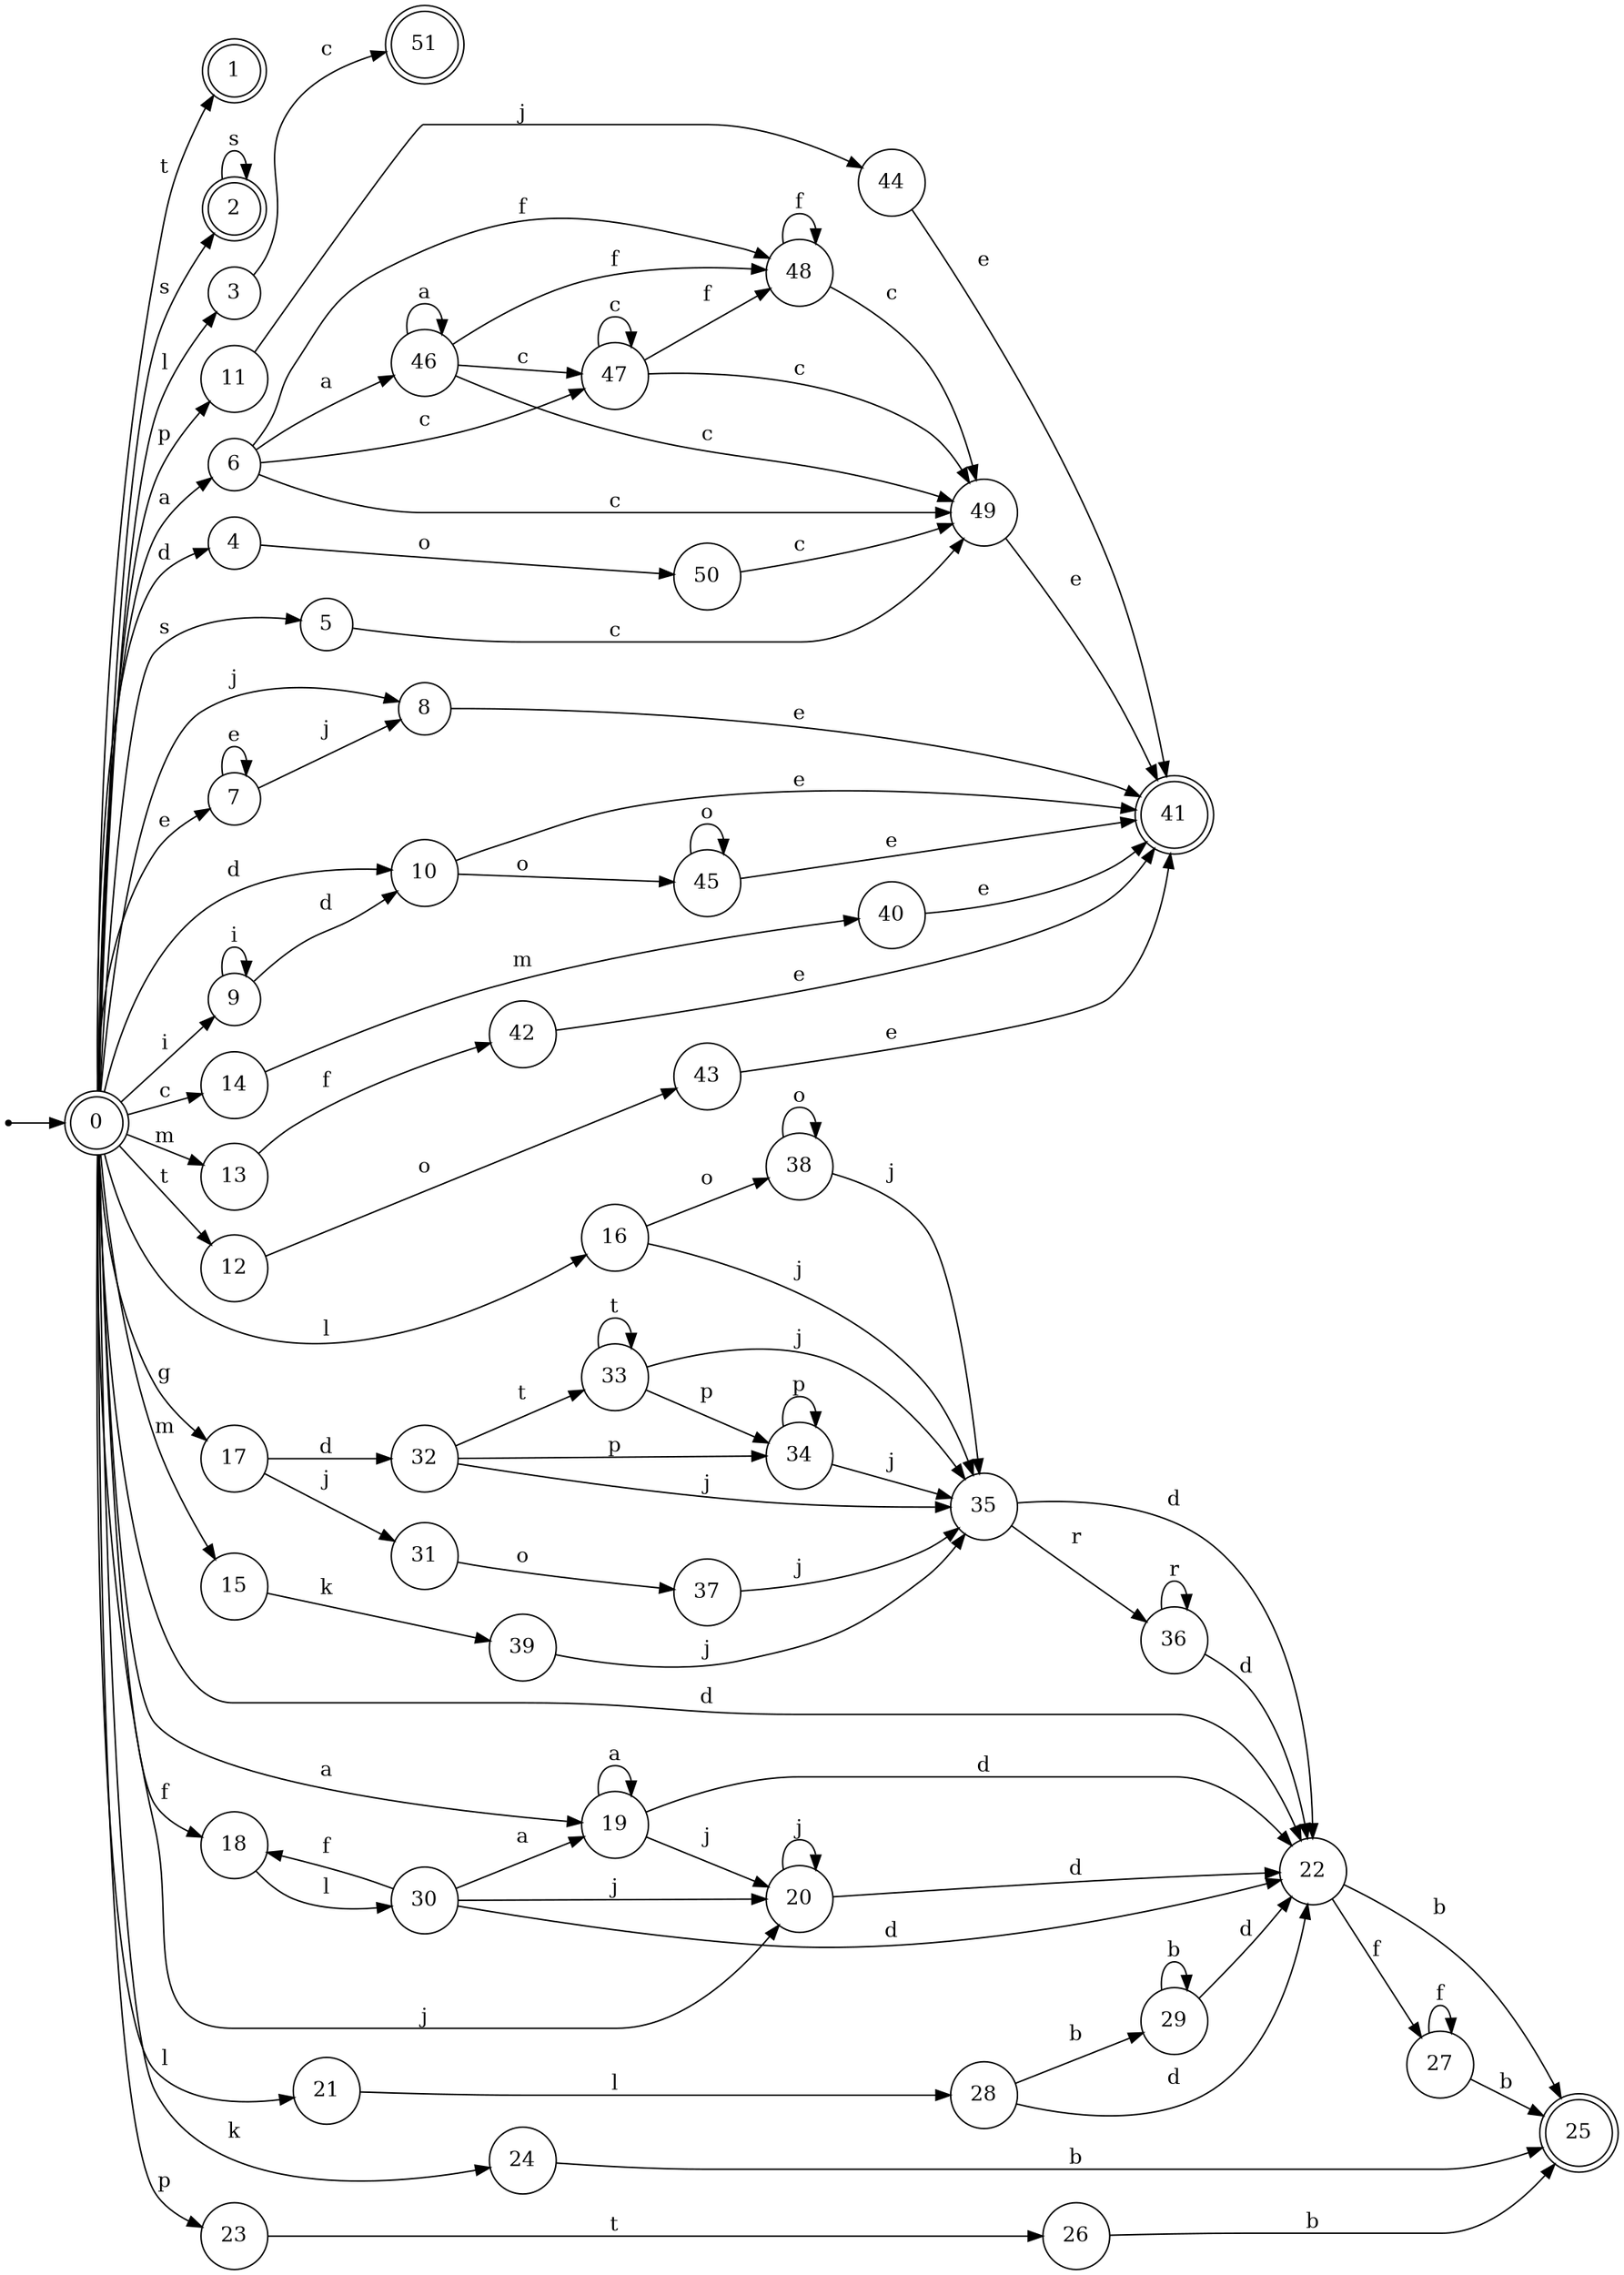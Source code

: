 digraph finite_state_machine {
rankdir=LR;
size="20,20";
node [shape = point]; "dummy0"
node [shape = doublecircle]; "0";"dummy0" -> "0";
node [shape = doublecircle]; "1";node [shape = doublecircle]; "2";node [shape = circle]; "3";
node [shape = circle]; "4";
node [shape = circle]; "5";
node [shape = circle]; "6";
node [shape = circle]; "7";
node [shape = circle]; "8";
node [shape = circle]; "9";
node [shape = circle]; "10";
node [shape = circle]; "11";
node [shape = circle]; "12";
node [shape = circle]; "13";
node [shape = circle]; "14";
node [shape = circle]; "15";
node [shape = circle]; "16";
node [shape = circle]; "17";
node [shape = circle]; "18";
node [shape = circle]; "19";
node [shape = circle]; "20";
node [shape = circle]; "21";
node [shape = circle]; "22";
node [shape = circle]; "23";
node [shape = circle]; "24";
node [shape = doublecircle]; "25";node [shape = circle]; "26";
node [shape = circle]; "27";
node [shape = circle]; "28";
node [shape = circle]; "29";
node [shape = circle]; "30";
node [shape = circle]; "31";
node [shape = circle]; "32";
node [shape = circle]; "33";
node [shape = circle]; "34";
node [shape = circle]; "35";
node [shape = circle]; "36";
node [shape = circle]; "37";
node [shape = circle]; "38";
node [shape = circle]; "39";
node [shape = circle]; "40";
node [shape = doublecircle]; "41";node [shape = circle]; "42";
node [shape = circle]; "43";
node [shape = circle]; "44";
node [shape = circle]; "45";
node [shape = circle]; "46";
node [shape = circle]; "47";
node [shape = circle]; "48";
node [shape = circle]; "49";
node [shape = circle]; "50";
node [shape = doublecircle]; "51";"0" -> "1" [label = "t"];
 "0" -> "12" [label = "t"];
 "0" -> "2" [label = "s"];
 "0" -> "5" [label = "s"];
 "0" -> "16" [label = "l"];
 "0" -> "3" [label = "l"];
 "0" -> "21" [label = "l"];
 "0" -> "10" [label = "d"];
 "0" -> "4" [label = "d"];
 "0" -> "22" [label = "d"];
 "0" -> "19" [label = "a"];
 "0" -> "6" [label = "a"];
 "0" -> "7" [label = "e"];
 "0" -> "8" [label = "j"];
 "0" -> "20" [label = "j"];
 "0" -> "9" [label = "i"];
 "0" -> "11" [label = "p"];
 "0" -> "23" [label = "p"];
 "0" -> "13" [label = "m"];
 "0" -> "15" [label = "m"];
 "0" -> "14" [label = "c"];
 "0" -> "17" [label = "g"];
 "0" -> "18" [label = "f"];
 "0" -> "24" [label = "k"];
 "24" -> "25" [label = "b"];
 "23" -> "26" [label = "t"];
 "26" -> "25" [label = "b"];
 "22" -> "27" [label = "f"];
 "22" -> "25" [label = "b"];
 "27" -> "27" [label = "f"];
 "27" -> "25" [label = "b"];
 "21" -> "28" [label = "l"];
 "28" -> "29" [label = "b"];
 "28" -> "22" [label = "d"];
 "29" -> "29" [label = "b"];
 "29" -> "22" [label = "d"];
 "20" -> "20" [label = "j"];
 "20" -> "22" [label = "d"];
 "19" -> "19" [label = "a"];
 "19" -> "20" [label = "j"];
 "19" -> "22" [label = "d"];
 "18" -> "30" [label = "l"];
 "30" -> "18" [label = "f"];
 "30" -> "19" [label = "a"];
 "30" -> "20" [label = "j"];
 "30" -> "22" [label = "d"];
 "17" -> "31" [label = "j"];
 "17" -> "32" [label = "d"];
 "32" -> "33" [label = "t"];
 "32" -> "34" [label = "p"];
 "32" -> "35" [label = "j"];
 "35" -> "36" [label = "r"];
 "35" -> "22" [label = "d"];
 "36" -> "36" [label = "r"];
 "36" -> "22" [label = "d"];
 "34" -> "34" [label = "p"];
 "34" -> "35" [label = "j"];
 "33" -> "33" [label = "t"];
 "33" -> "34" [label = "p"];
 "33" -> "35" [label = "j"];
 "31" -> "37" [label = "o"];
 "37" -> "35" [label = "j"];
 "16" -> "38" [label = "o"];
 "16" -> "35" [label = "j"];
 "38" -> "38" [label = "o"];
 "38" -> "35" [label = "j"];
 "15" -> "39" [label = "k"];
 "39" -> "35" [label = "j"];
 "14" -> "40" [label = "m"];
 "40" -> "41" [label = "e"];
 "13" -> "42" [label = "f"];
 "42" -> "41" [label = "e"];
 "12" -> "43" [label = "o"];
 "43" -> "41" [label = "e"];
 "11" -> "44" [label = "j"];
 "44" -> "41" [label = "e"];
 "10" -> "45" [label = "o"];
 "10" -> "41" [label = "e"];
 "45" -> "45" [label = "o"];
 "45" -> "41" [label = "e"];
 "9" -> "9" [label = "i"];
 "9" -> "10" [label = "d"];
 "8" -> "41" [label = "e"];
 "7" -> "7" [label = "e"];
 "7" -> "8" [label = "j"];
 "6" -> "46" [label = "a"];
 "6" -> "49" [label = "c"];
 "6" -> "47" [label = "c"];
 "6" -> "48" [label = "f"];
 "49" -> "41" [label = "e"];
 "48" -> "48" [label = "f"];
 "48" -> "49" [label = "c"];
 "47" -> "49" [label = "c"];
 "47" -> "47" [label = "c"];
 "47" -> "48" [label = "f"];
 "46" -> "46" [label = "a"];
 "46" -> "49" [label = "c"];
 "46" -> "47" [label = "c"];
 "46" -> "48" [label = "f"];
 "5" -> "49" [label = "c"];
 "4" -> "50" [label = "o"];
 "50" -> "49" [label = "c"];
 "3" -> "51" [label = "c"];
 "2" -> "2" [label = "s"];
 }
